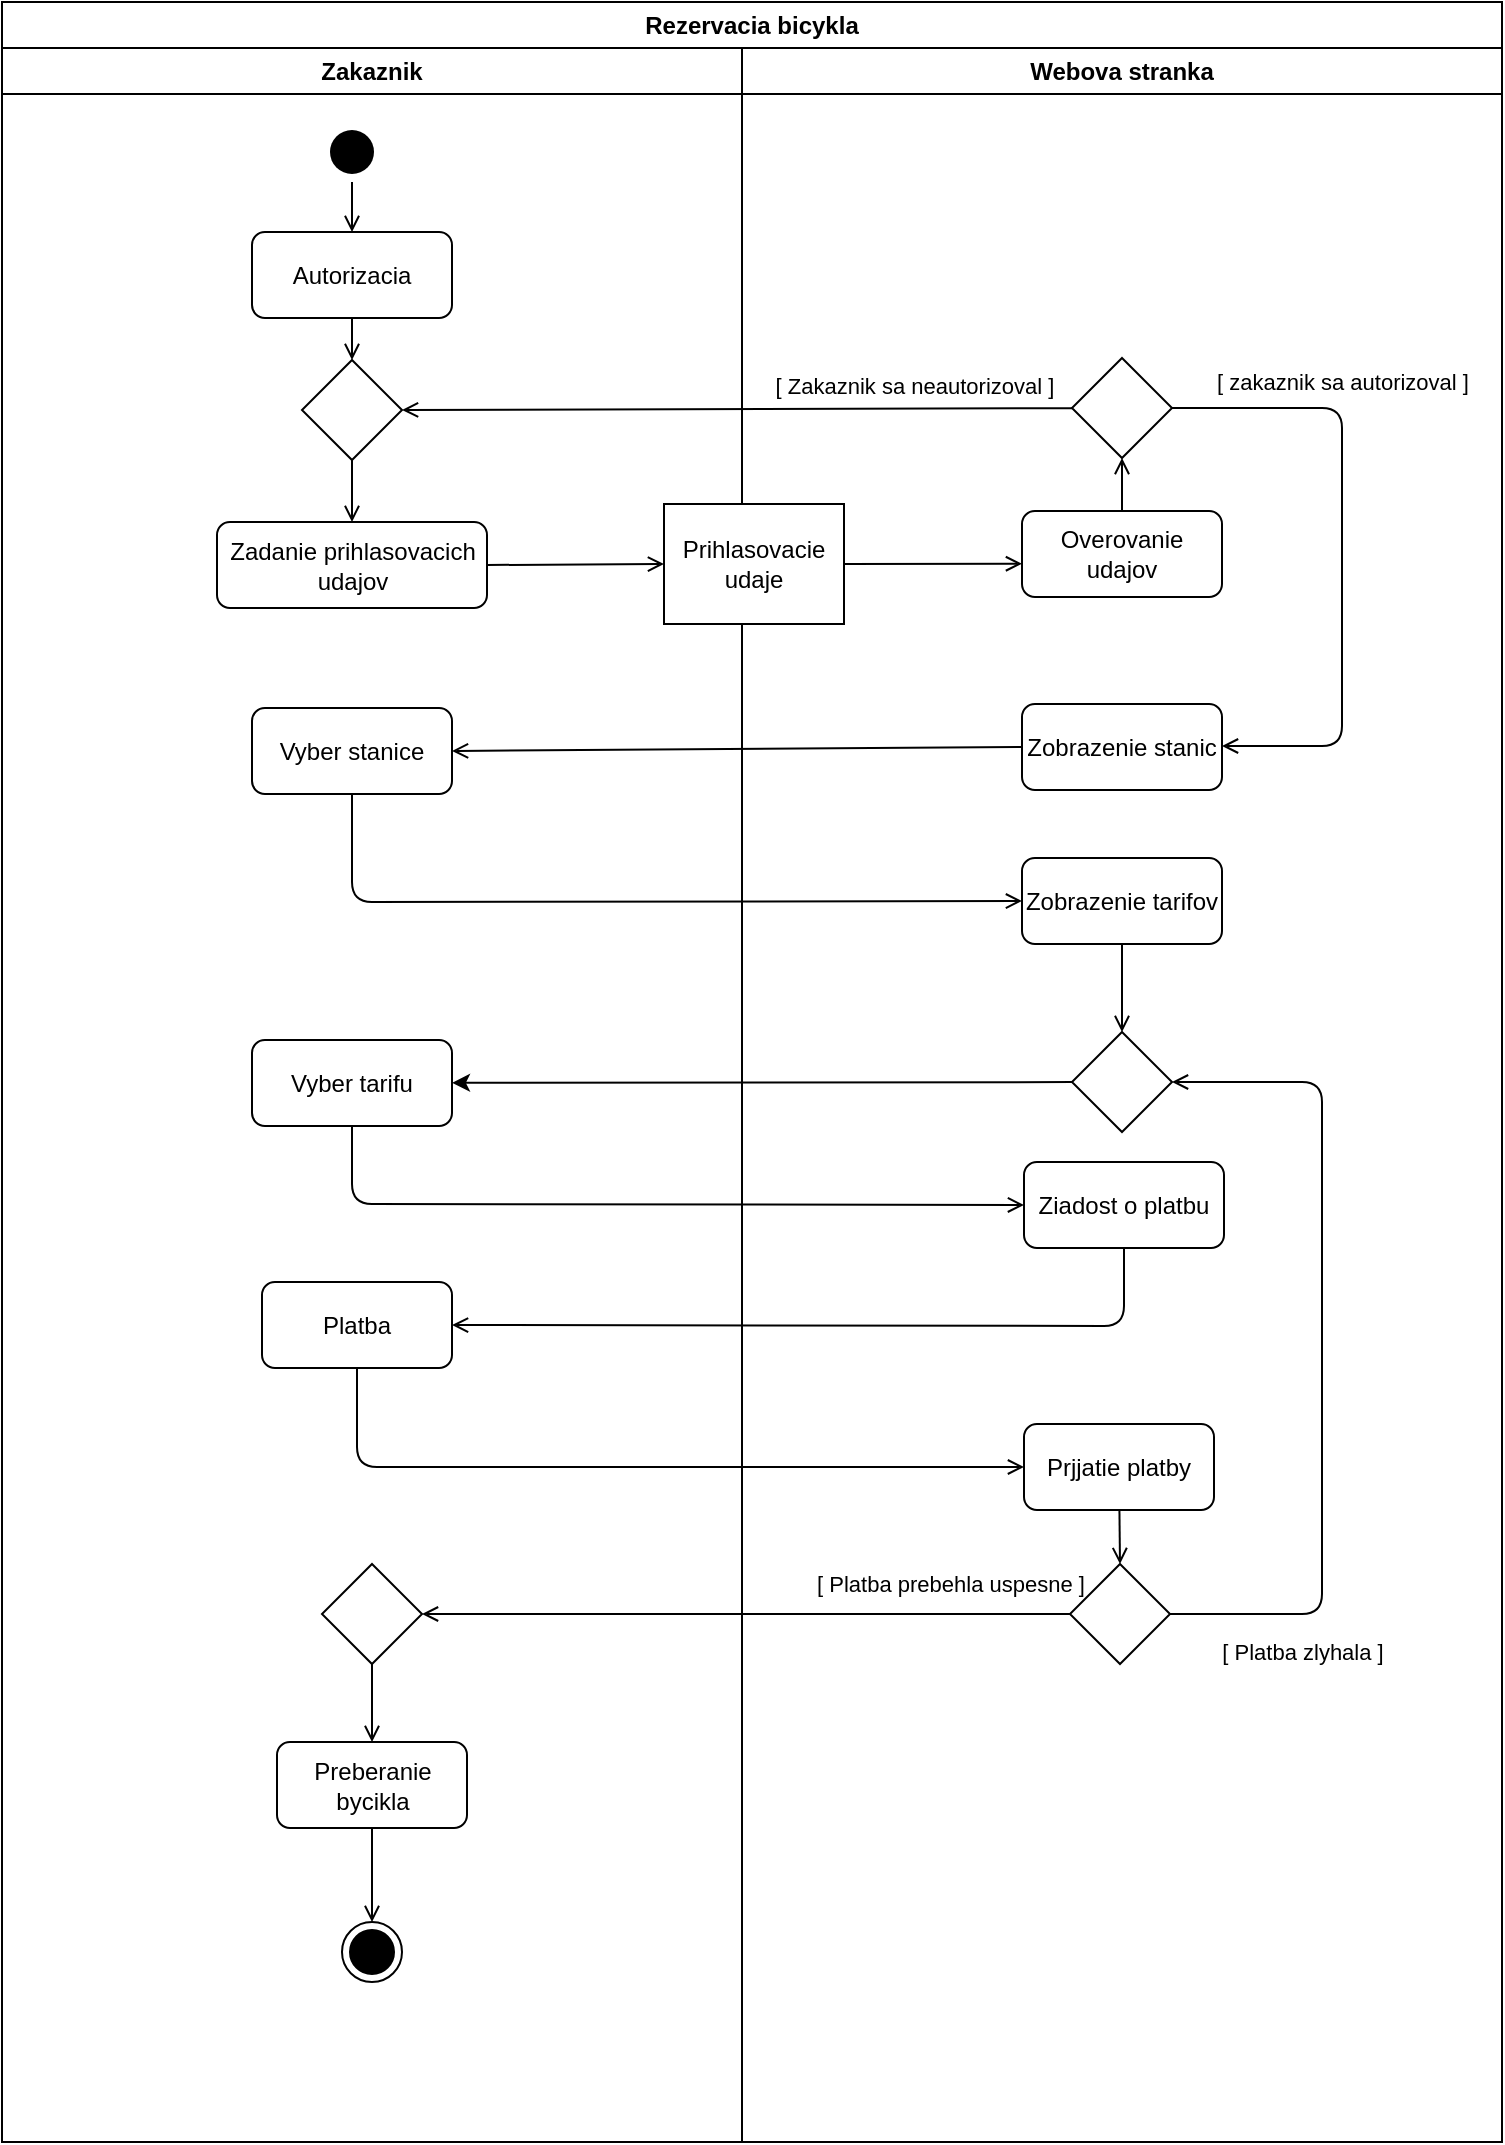 <mxfile version="22.1.2" type="device">
  <diagram name="Page-1" id="2LOCOmmDzMVYqfynrGKT">
    <mxGraphModel dx="989" dy="1681" grid="1" gridSize="10" guides="1" tooltips="1" connect="1" arrows="1" fold="1" page="1" pageScale="1" pageWidth="850" pageHeight="1100" math="0" shadow="0">
      <root>
        <mxCell id="0" />
        <mxCell id="1" parent="0" />
        <mxCell id="0ez-ztqUpFM1S0V522DX-1" value="Rezervacia bicykla" style="swimlane;whiteSpace=wrap;html=1;" vertex="1" parent="1">
          <mxGeometry x="30" y="-1080" width="750" height="1070" as="geometry" />
        </mxCell>
        <mxCell id="0ez-ztqUpFM1S0V522DX-2" value="Zakaznik" style="swimlane;whiteSpace=wrap;html=1;" vertex="1" parent="0ez-ztqUpFM1S0V522DX-1">
          <mxGeometry y="23" width="370" height="1047" as="geometry" />
        </mxCell>
        <mxCell id="0ez-ztqUpFM1S0V522DX-104" style="rounded=0;orthogonalLoop=1;jettySize=auto;html=1;endArrow=open;endFill=0;" edge="1" parent="0ez-ztqUpFM1S0V522DX-2" source="0ez-ztqUpFM1S0V522DX-7" target="0ez-ztqUpFM1S0V522DX-103">
          <mxGeometry relative="1" as="geometry" />
        </mxCell>
        <mxCell id="0ez-ztqUpFM1S0V522DX-7" value="Autorizacia" style="rounded=1;whiteSpace=wrap;html=1;" vertex="1" parent="0ez-ztqUpFM1S0V522DX-2">
          <mxGeometry x="125" y="92" width="100" height="43" as="geometry" />
        </mxCell>
        <mxCell id="0ez-ztqUpFM1S0V522DX-61" style="edgeStyle=orthogonalEdgeStyle;rounded=0;orthogonalLoop=1;jettySize=auto;html=1;entryX=0.5;entryY=0;entryDx=0;entryDy=0;endArrow=open;endFill=0;" edge="1" parent="0ez-ztqUpFM1S0V522DX-2" source="0ez-ztqUpFM1S0V522DX-8" target="0ez-ztqUpFM1S0V522DX-7">
          <mxGeometry relative="1" as="geometry" />
        </mxCell>
        <mxCell id="0ez-ztqUpFM1S0V522DX-8" value="" style="ellipse;html=1;shape=endState;fillColor=#000000;strokeColor=none;" vertex="1" parent="0ez-ztqUpFM1S0V522DX-2">
          <mxGeometry x="160" y="37" width="30" height="30" as="geometry" />
        </mxCell>
        <mxCell id="0ez-ztqUpFM1S0V522DX-107" style="rounded=0;orthogonalLoop=1;jettySize=auto;html=1;entryX=0.5;entryY=0;entryDx=0;entryDy=0;endArrow=open;endFill=0;" edge="1" parent="0ez-ztqUpFM1S0V522DX-2" source="0ez-ztqUpFM1S0V522DX-103" target="0ez-ztqUpFM1S0V522DX-105">
          <mxGeometry relative="1" as="geometry" />
        </mxCell>
        <mxCell id="0ez-ztqUpFM1S0V522DX-103" value="" style="rhombus;whiteSpace=wrap;html=1;" vertex="1" parent="0ez-ztqUpFM1S0V522DX-2">
          <mxGeometry x="150" y="156" width="50" height="50" as="geometry" />
        </mxCell>
        <mxCell id="0ez-ztqUpFM1S0V522DX-105" value="Zadanie prihlasovacich udajov" style="rounded=1;whiteSpace=wrap;html=1;" vertex="1" parent="0ez-ztqUpFM1S0V522DX-2">
          <mxGeometry x="107.5" y="237" width="135" height="43" as="geometry" />
        </mxCell>
        <mxCell id="0ez-ztqUpFM1S0V522DX-3" value="Platba" style="rounded=1;whiteSpace=wrap;html=1;" vertex="1" parent="0ez-ztqUpFM1S0V522DX-2">
          <mxGeometry x="130" y="617" width="95" height="43" as="geometry" />
        </mxCell>
        <mxCell id="0ez-ztqUpFM1S0V522DX-20" value="Vyber tarifu" style="rounded=1;whiteSpace=wrap;html=1;" vertex="1" parent="0ez-ztqUpFM1S0V522DX-2">
          <mxGeometry x="125" y="496" width="100" height="43" as="geometry" />
        </mxCell>
        <mxCell id="0ez-ztqUpFM1S0V522DX-99" value="" style="rhombus;whiteSpace=wrap;html=1;" vertex="1" parent="0ez-ztqUpFM1S0V522DX-2">
          <mxGeometry x="160" y="758" width="50" height="50" as="geometry" />
        </mxCell>
        <mxCell id="0ez-ztqUpFM1S0V522DX-70" value="Ziadost o platbu" style="rounded=1;whiteSpace=wrap;html=1;" vertex="1" parent="0ez-ztqUpFM1S0V522DX-2">
          <mxGeometry x="511" y="557" width="100" height="43" as="geometry" />
        </mxCell>
        <mxCell id="0ez-ztqUpFM1S0V522DX-80" value="Prjjatie platby" style="rounded=1;whiteSpace=wrap;html=1;" vertex="1" parent="0ez-ztqUpFM1S0V522DX-2">
          <mxGeometry x="511" y="688" width="95" height="43" as="geometry" />
        </mxCell>
        <mxCell id="0ez-ztqUpFM1S0V522DX-82" value="" style="rhombus;whiteSpace=wrap;html=1;" vertex="1" parent="0ez-ztqUpFM1S0V522DX-2">
          <mxGeometry x="534" y="758" width="50" height="50" as="geometry" />
        </mxCell>
        <mxCell id="0ez-ztqUpFM1S0V522DX-91" value="" style="rhombus;whiteSpace=wrap;html=1;" vertex="1" parent="0ez-ztqUpFM1S0V522DX-2">
          <mxGeometry x="535" y="492" width="50" height="50" as="geometry" />
        </mxCell>
        <mxCell id="0ez-ztqUpFM1S0V522DX-97" value="[ Platba zlyhala ]" style="edgeLabel;html=1;align=center;verticalAlign=middle;resizable=0;points=[];" vertex="1" connectable="0" parent="0ez-ztqUpFM1S0V522DX-2">
          <mxGeometry x="650.005" y="802" as="geometry" />
        </mxCell>
        <mxCell id="0ez-ztqUpFM1S0V522DX-22" value="" style="endArrow=open;html=1;rounded=1;exitX=0.5;exitY=1;exitDx=0;exitDy=0;entryX=0;entryY=0.5;entryDx=0;entryDy=0;endFill=0;" edge="1" parent="0ez-ztqUpFM1S0V522DX-2" source="0ez-ztqUpFM1S0V522DX-20" target="0ez-ztqUpFM1S0V522DX-70">
          <mxGeometry width="50" height="50" relative="1" as="geometry">
            <mxPoint x="195" y="421" as="sourcePoint" />
            <mxPoint x="195" y="468" as="targetPoint" />
            <Array as="points">
              <mxPoint x="175" y="578" />
            </Array>
          </mxGeometry>
        </mxCell>
        <mxCell id="0ez-ztqUpFM1S0V522DX-79" style="edgeStyle=orthogonalEdgeStyle;rounded=1;orthogonalLoop=1;jettySize=auto;html=1;entryX=0;entryY=0.5;entryDx=0;entryDy=0;endArrow=open;endFill=0;" edge="1" parent="0ez-ztqUpFM1S0V522DX-2" source="0ez-ztqUpFM1S0V522DX-3" target="0ez-ztqUpFM1S0V522DX-80">
          <mxGeometry relative="1" as="geometry">
            <mxPoint x="327.5" y="709.5" as="targetPoint" />
            <Array as="points">
              <mxPoint x="177" y="709" />
            </Array>
          </mxGeometry>
        </mxCell>
        <mxCell id="0ez-ztqUpFM1S0V522DX-83" style="rounded=0;orthogonalLoop=1;jettySize=auto;html=1;entryX=0.5;entryY=0;entryDx=0;entryDy=0;endArrow=open;endFill=0;" edge="1" parent="0ez-ztqUpFM1S0V522DX-2" source="0ez-ztqUpFM1S0V522DX-80" target="0ez-ztqUpFM1S0V522DX-82">
          <mxGeometry relative="1" as="geometry" />
        </mxCell>
        <mxCell id="0ez-ztqUpFM1S0V522DX-76" style="rounded=1;orthogonalLoop=1;jettySize=auto;html=1;endArrow=open;endFill=0;entryX=1;entryY=0.5;entryDx=0;entryDy=0;" edge="1" parent="0ez-ztqUpFM1S0V522DX-2" source="0ez-ztqUpFM1S0V522DX-70" target="0ez-ztqUpFM1S0V522DX-3">
          <mxGeometry relative="1" as="geometry">
            <mxPoint x="561" y="648" as="targetPoint" />
            <Array as="points">
              <mxPoint x="561" y="639" />
            </Array>
          </mxGeometry>
        </mxCell>
        <mxCell id="0ez-ztqUpFM1S0V522DX-95" style="rounded=0;orthogonalLoop=1;jettySize=auto;html=1;" edge="1" parent="0ez-ztqUpFM1S0V522DX-2" source="0ez-ztqUpFM1S0V522DX-91" target="0ez-ztqUpFM1S0V522DX-20">
          <mxGeometry relative="1" as="geometry" />
        </mxCell>
        <mxCell id="0ez-ztqUpFM1S0V522DX-96" style="edgeStyle=orthogonalEdgeStyle;rounded=1;orthogonalLoop=1;jettySize=auto;html=1;entryX=1;entryY=0.5;entryDx=0;entryDy=0;endArrow=open;endFill=0;" edge="1" parent="0ez-ztqUpFM1S0V522DX-2" source="0ez-ztqUpFM1S0V522DX-82" target="0ez-ztqUpFM1S0V522DX-91">
          <mxGeometry relative="1" as="geometry">
            <Array as="points">
              <mxPoint x="660" y="783" />
              <mxPoint x="660" y="517" />
            </Array>
          </mxGeometry>
        </mxCell>
        <mxCell id="0ez-ztqUpFM1S0V522DX-100" value="" style="edgeStyle=orthogonalEdgeStyle;rounded=1;orthogonalLoop=1;jettySize=auto;html=1;endArrow=open;endFill=0;" edge="1" parent="0ez-ztqUpFM1S0V522DX-2" source="0ez-ztqUpFM1S0V522DX-82" target="0ez-ztqUpFM1S0V522DX-99">
          <mxGeometry relative="1" as="geometry">
            <mxPoint x="564" y="-227" as="sourcePoint" />
            <mxPoint x="215" y="-162" as="targetPoint" />
          </mxGeometry>
        </mxCell>
        <mxCell id="0ez-ztqUpFM1S0V522DX-101" value="[ Platba prebehla uspesne ]" style="edgeLabel;html=1;align=center;verticalAlign=middle;resizable=0;points=[];" vertex="1" connectable="0" parent="0ez-ztqUpFM1S0V522DX-100">
          <mxGeometry x="-0.342" y="3" relative="1" as="geometry">
            <mxPoint x="46" y="-18" as="offset" />
          </mxGeometry>
        </mxCell>
        <mxCell id="0ez-ztqUpFM1S0V522DX-84" value="Preberanie bycikla" style="rounded=1;whiteSpace=wrap;html=1;" vertex="1" parent="0ez-ztqUpFM1S0V522DX-2">
          <mxGeometry x="137.5" y="847" width="95" height="43" as="geometry" />
        </mxCell>
        <mxCell id="0ez-ztqUpFM1S0V522DX-86" style="edgeStyle=orthogonalEdgeStyle;rounded=1;orthogonalLoop=1;jettySize=auto;html=1;endArrow=open;endFill=0;" edge="1" parent="0ez-ztqUpFM1S0V522DX-2" source="0ez-ztqUpFM1S0V522DX-99" target="0ez-ztqUpFM1S0V522DX-84">
          <mxGeometry relative="1" as="geometry" />
        </mxCell>
        <mxCell id="0ez-ztqUpFM1S0V522DX-5" value="" style="ellipse;html=1;shape=endState;fillColor=#000000;strokeColor=#000000;" vertex="1" parent="0ez-ztqUpFM1S0V522DX-2">
          <mxGeometry x="170" y="937" width="30" height="30" as="geometry" />
        </mxCell>
        <mxCell id="0ez-ztqUpFM1S0V522DX-102" style="rounded=0;orthogonalLoop=1;jettySize=auto;html=1;endArrow=open;endFill=0;" edge="1" parent="0ez-ztqUpFM1S0V522DX-2" source="0ez-ztqUpFM1S0V522DX-84" target="0ez-ztqUpFM1S0V522DX-5">
          <mxGeometry relative="1" as="geometry" />
        </mxCell>
        <mxCell id="0ez-ztqUpFM1S0V522DX-24" value="Webova stranka" style="swimlane;whiteSpace=wrap;html=1;startSize=23;" vertex="1" parent="0ez-ztqUpFM1S0V522DX-1">
          <mxGeometry x="370" y="23" width="380" height="1047" as="geometry" />
        </mxCell>
        <mxCell id="0ez-ztqUpFM1S0V522DX-58" style="edgeStyle=orthogonalEdgeStyle;orthogonalLoop=1;jettySize=auto;html=1;curved=1;endArrow=open;endFill=0;" edge="1" parent="0ez-ztqUpFM1S0V522DX-24" source="0ez-ztqUpFM1S0V522DX-46" target="0ez-ztqUpFM1S0V522DX-10">
          <mxGeometry relative="1" as="geometry" />
        </mxCell>
        <mxCell id="0ez-ztqUpFM1S0V522DX-46" value="Overovanie udajov" style="rounded=1;whiteSpace=wrap;html=1;" vertex="1" parent="0ez-ztqUpFM1S0V522DX-24">
          <mxGeometry x="140" y="231.5" width="100" height="43" as="geometry" />
        </mxCell>
        <mxCell id="0ez-ztqUpFM1S0V522DX-109" style="edgeStyle=orthogonalEdgeStyle;rounded=1;orthogonalLoop=1;jettySize=auto;html=1;entryX=1;entryY=0.5;entryDx=0;entryDy=0;endArrow=open;endFill=0;" edge="1" parent="0ez-ztqUpFM1S0V522DX-24" source="0ez-ztqUpFM1S0V522DX-10" target="0ez-ztqUpFM1S0V522DX-13">
          <mxGeometry relative="1" as="geometry">
            <Array as="points">
              <mxPoint x="300" y="180" />
              <mxPoint x="300" y="349" />
              <mxPoint x="240" y="349" />
            </Array>
          </mxGeometry>
        </mxCell>
        <mxCell id="0ez-ztqUpFM1S0V522DX-10" value="" style="rhombus;whiteSpace=wrap;html=1;" vertex="1" parent="0ez-ztqUpFM1S0V522DX-24">
          <mxGeometry x="165" y="155" width="50" height="50" as="geometry" />
        </mxCell>
        <mxCell id="0ez-ztqUpFM1S0V522DX-16" value="[ zakaznik sa autorizoval ]" style="edgeLabel;html=1;align=center;verticalAlign=middle;resizable=0;points=[];" vertex="1" connectable="0" parent="0ez-ztqUpFM1S0V522DX-24">
          <mxGeometry x="300" y="166.996" as="geometry" />
        </mxCell>
        <mxCell id="0ez-ztqUpFM1S0V522DX-13" value="Zobrazenie stanic" style="rounded=1;whiteSpace=wrap;html=1;" vertex="1" parent="0ez-ztqUpFM1S0V522DX-24">
          <mxGeometry x="140" y="328" width="100" height="43" as="geometry" />
        </mxCell>
        <mxCell id="0ez-ztqUpFM1S0V522DX-66" value="Zobrazenie tarifov" style="rounded=1;whiteSpace=wrap;html=1;" vertex="1" parent="0ez-ztqUpFM1S0V522DX-24">
          <mxGeometry x="140" y="405" width="100" height="43" as="geometry" />
        </mxCell>
        <mxCell id="0ez-ztqUpFM1S0V522DX-17" value="Vyber stanice" style="rounded=1;whiteSpace=wrap;html=1;" vertex="1" parent="0ez-ztqUpFM1S0V522DX-24">
          <mxGeometry x="-245" y="330" width="100" height="43" as="geometry" />
        </mxCell>
        <mxCell id="0ez-ztqUpFM1S0V522DX-67" style="rounded=0;orthogonalLoop=1;jettySize=auto;html=1;entryX=1;entryY=0.5;entryDx=0;entryDy=0;endArrow=open;endFill=0;exitX=0;exitY=0.5;exitDx=0;exitDy=0;" edge="1" parent="0ez-ztqUpFM1S0V522DX-24" source="0ez-ztqUpFM1S0V522DX-13" target="0ez-ztqUpFM1S0V522DX-17">
          <mxGeometry relative="1" as="geometry">
            <mxPoint x="-100" y="328" as="sourcePoint" />
            <mxPoint x="10" y="328" as="targetPoint" />
          </mxGeometry>
        </mxCell>
        <mxCell id="0ez-ztqUpFM1S0V522DX-21" value="" style="endArrow=open;html=1;rounded=1;exitX=0.5;exitY=1;exitDx=0;exitDy=0;entryX=0;entryY=0.5;entryDx=0;entryDy=0;endFill=0;" edge="1" parent="0ez-ztqUpFM1S0V522DX-24" source="0ez-ztqUpFM1S0V522DX-17" target="0ez-ztqUpFM1S0V522DX-66">
          <mxGeometry width="50" height="50" relative="1" as="geometry">
            <mxPoint x="-195" y="387" as="sourcePoint" />
            <mxPoint x="-145.69" y="522" as="targetPoint" />
            <Array as="points">
              <mxPoint x="-195" y="427" />
            </Array>
          </mxGeometry>
        </mxCell>
        <mxCell id="0ez-ztqUpFM1S0V522DX-43" value="Prihlasovacie udaje" style="rounded=0;whiteSpace=wrap;html=1;" vertex="1" parent="0ez-ztqUpFM1S0V522DX-24">
          <mxGeometry x="-39" y="228" width="90" height="60" as="geometry" />
        </mxCell>
        <mxCell id="0ez-ztqUpFM1S0V522DX-73" style="rounded=1;orthogonalLoop=1;jettySize=auto;html=1;entryX=0;entryY=0.613;entryDx=0;entryDy=0;entryPerimeter=0;endArrow=open;endFill=0;exitX=1;exitY=0.5;exitDx=0;exitDy=0;" edge="1" parent="0ez-ztqUpFM1S0V522DX-24" source="0ez-ztqUpFM1S0V522DX-43" target="0ez-ztqUpFM1S0V522DX-46">
          <mxGeometry relative="1" as="geometry" />
        </mxCell>
        <mxCell id="0ez-ztqUpFM1S0V522DX-93" style="rounded=0;orthogonalLoop=1;jettySize=auto;html=1;endArrow=open;endFill=0;entryX=0.5;entryY=0;entryDx=0;entryDy=0;" edge="1" parent="0ez-ztqUpFM1S0V522DX-1" source="0ez-ztqUpFM1S0V522DX-66" target="0ez-ztqUpFM1S0V522DX-91">
          <mxGeometry relative="1" as="geometry">
            <mxPoint x="560.0" y="485.17" as="targetPoint" />
          </mxGeometry>
        </mxCell>
        <mxCell id="0ez-ztqUpFM1S0V522DX-74" style="rounded=1;orthogonalLoop=1;jettySize=auto;html=1;endArrow=open;endFill=0;exitX=1;exitY=0.5;exitDx=0;exitDy=0;entryX=0;entryY=0.5;entryDx=0;entryDy=0;" edge="1" parent="0ez-ztqUpFM1S0V522DX-1" source="0ez-ztqUpFM1S0V522DX-105" target="0ez-ztqUpFM1S0V522DX-43">
          <mxGeometry relative="1" as="geometry">
            <mxPoint x="270" y="140" as="sourcePoint" />
            <mxPoint x="330" y="142" as="targetPoint" />
          </mxGeometry>
        </mxCell>
        <mxCell id="0ez-ztqUpFM1S0V522DX-14" style="rounded=1;orthogonalLoop=1;jettySize=auto;html=1;entryX=1;entryY=0.5;entryDx=0;entryDy=0;endArrow=open;endFill=0;" edge="1" parent="0ez-ztqUpFM1S0V522DX-1" source="0ez-ztqUpFM1S0V522DX-10" target="0ez-ztqUpFM1S0V522DX-103">
          <mxGeometry relative="1" as="geometry" />
        </mxCell>
        <mxCell id="0ez-ztqUpFM1S0V522DX-88" value="[ Zakaznik sa neautorizoval ]" style="edgeLabel;html=1;align=center;verticalAlign=middle;resizable=0;points=[];" vertex="1" connectable="0" parent="0ez-ztqUpFM1S0V522DX-14">
          <mxGeometry x="-0.257" y="-1" relative="1" as="geometry">
            <mxPoint x="45" y="-11" as="offset" />
          </mxGeometry>
        </mxCell>
      </root>
    </mxGraphModel>
  </diagram>
</mxfile>
